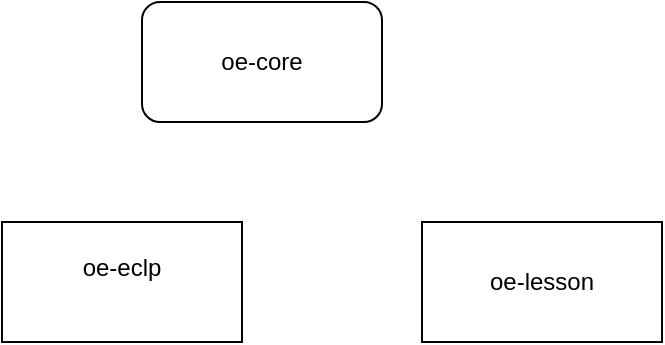 <mxfile version="14.9.0" type="github">
  <diagram id="Yk9lX8MKMubaPhduM3Fb" name="第 1 页">
    <mxGraphModel dx="942" dy="572" grid="1" gridSize="10" guides="1" tooltips="1" connect="1" arrows="1" fold="1" page="1" pageScale="1" pageWidth="827" pageHeight="1169" math="0" shadow="0">
      <root>
        <mxCell id="0" />
        <mxCell id="1" parent="0" />
        <object label="&lt;div&gt;oe-core&lt;/div&gt;" name="核心包" 描述="多个微服务公用依赖层 无个性化实现 微服务插件" id="Iesk4uahJpEVy7Krv6M1-1">
          <mxCell style="rounded=1;whiteSpace=wrap;html=1;" vertex="1" parent="1">
            <mxGeometry x="270" y="210" width="120" height="60" as="geometry" />
          </mxCell>
        </object>
        <object label="&lt;div&gt;oe-eclp&lt;/div&gt;&lt;div&gt;&lt;br&gt;&lt;/div&gt;" 名称="微服务层" 描述="提供业务服务,根据业务模块划分，相互独立 存在多个" id="Iesk4uahJpEVy7Krv6M1-3">
          <mxCell style="rounded=0;whiteSpace=wrap;html=1;" vertex="1" parent="1">
            <mxGeometry x="200" y="320" width="120" height="60" as="geometry" />
          </mxCell>
        </object>
        <object label="&lt;div&gt;oe-lesson&lt;/div&gt;" 名称="微服务层" 描述="提供业务服务,根据业务模块划分，相互独立 存在多个" id="Iesk4uahJpEVy7Krv6M1-4">
          <mxCell style="rounded=0;whiteSpace=wrap;html=1;" vertex="1" parent="1">
            <mxGeometry x="410" y="320" width="120" height="60" as="geometry" />
          </mxCell>
        </object>
      </root>
    </mxGraphModel>
  </diagram>
</mxfile>
